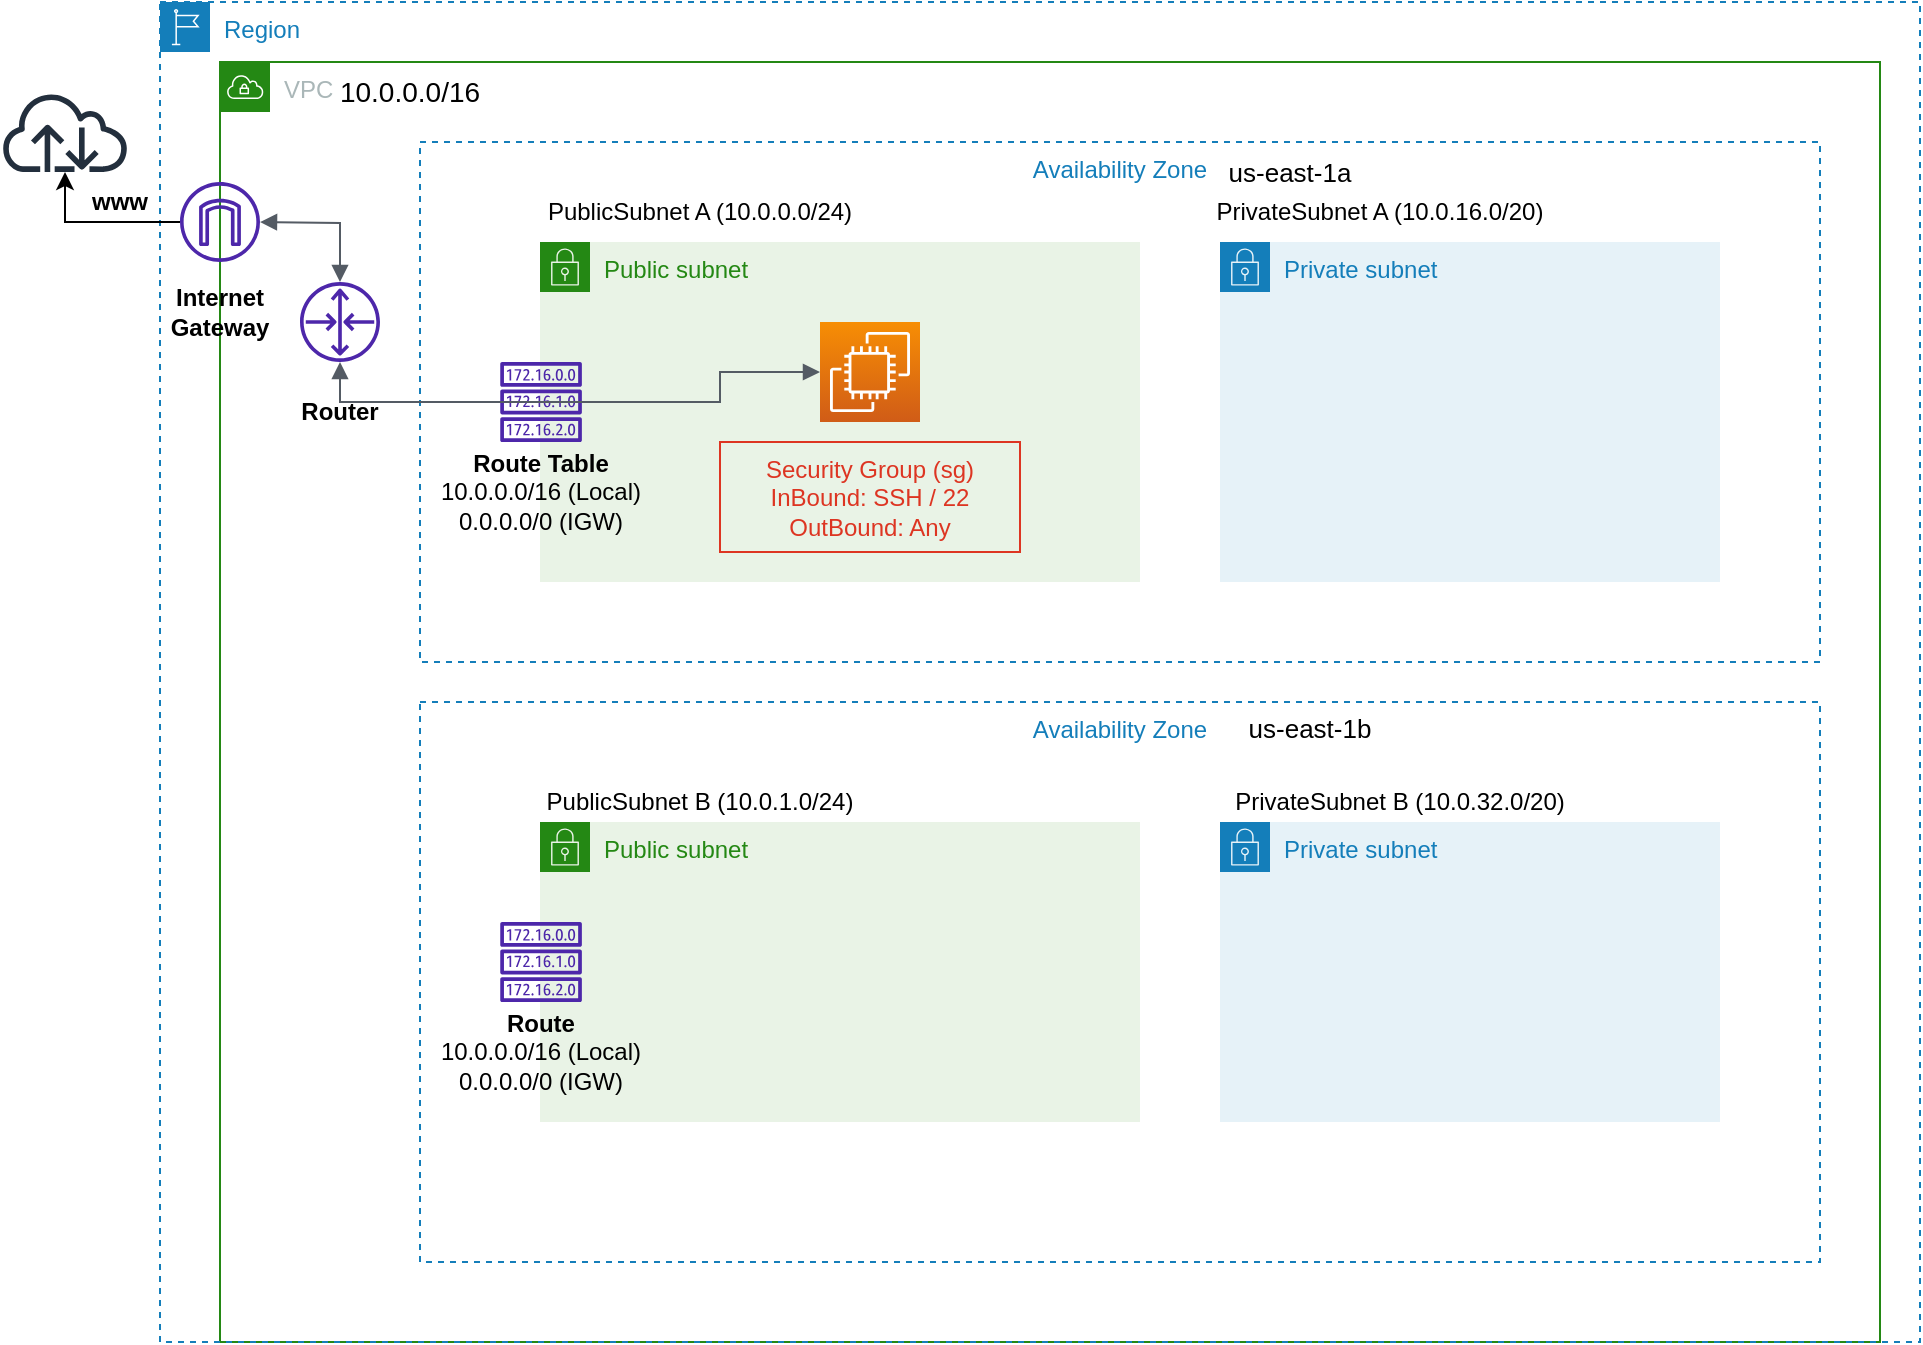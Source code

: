 <mxfile version="21.5.0" type="github">
  <diagram name="Page-1" id="zBmTkW6W722hAUOu55qT">
    <mxGraphModel dx="989" dy="527" grid="1" gridSize="10" guides="1" tooltips="1" connect="1" arrows="1" fold="1" page="1" pageScale="1" pageWidth="1100" pageHeight="850" math="0" shadow="0">
      <root>
        <mxCell id="0" />
        <mxCell id="1" parent="0" />
        <mxCell id="9w1iLTEP6peu0ojQrx6c-1" value="VPC" style="points=[[0,0],[0.25,0],[0.5,0],[0.75,0],[1,0],[1,0.25],[1,0.5],[1,0.75],[1,1],[0.75,1],[0.5,1],[0.25,1],[0,1],[0,0.75],[0,0.5],[0,0.25]];outlineConnect=0;gradientColor=none;html=1;whiteSpace=wrap;fontSize=12;fontStyle=0;container=1;pointerEvents=0;collapsible=0;recursiveResize=0;shape=mxgraph.aws4.group;grIcon=mxgraph.aws4.group_vpc;strokeColor=#248814;fillColor=none;verticalAlign=top;align=left;spacingLeft=30;fontColor=#AAB7B8;dashed=0;" vertex="1" parent="1">
          <mxGeometry x="250" y="105" width="830" height="640" as="geometry" />
        </mxCell>
        <mxCell id="9w1iLTEP6peu0ojQrx6c-2" value="Availability Zone" style="fillColor=none;strokeColor=#147EBA;dashed=1;verticalAlign=top;fontStyle=0;fontColor=#147EBA;whiteSpace=wrap;html=1;" vertex="1" parent="9w1iLTEP6peu0ojQrx6c-1">
          <mxGeometry x="100" y="40" width="700" height="260" as="geometry" />
        </mxCell>
        <mxCell id="9w1iLTEP6peu0ojQrx6c-3" value="Availability Zone" style="fillColor=none;strokeColor=#147EBA;dashed=1;verticalAlign=top;fontStyle=0;fontColor=#147EBA;whiteSpace=wrap;html=1;" vertex="1" parent="9w1iLTEP6peu0ojQrx6c-1">
          <mxGeometry x="100" y="320" width="700" height="280" as="geometry" />
        </mxCell>
        <mxCell id="9w1iLTEP6peu0ojQrx6c-15" value="&lt;font style=&quot;font-size: 13px;&quot;&gt;us-east-1a&lt;/font&gt;" style="text;html=1;strokeColor=none;fillColor=none;align=center;verticalAlign=middle;whiteSpace=wrap;rounded=0;" vertex="1" parent="9w1iLTEP6peu0ojQrx6c-1">
          <mxGeometry x="490" y="40" width="90" height="30" as="geometry" />
        </mxCell>
        <mxCell id="9w1iLTEP6peu0ojQrx6c-16" value="&lt;font style=&quot;font-size: 13px;&quot;&gt;us-east-1b&lt;/font&gt;" style="text;html=1;strokeColor=none;fillColor=none;align=center;verticalAlign=middle;whiteSpace=wrap;rounded=0;" vertex="1" parent="9w1iLTEP6peu0ojQrx6c-1">
          <mxGeometry x="500" y="315" width="90" height="35" as="geometry" />
        </mxCell>
        <UserObject label="PublicSubnet A (10.0.0.0/24)" link="data:image/png;base64,iVBORw0KGgoAAAANSUhEUgAAAAkAAAAJAQMAAADaX5RTAAAABlBMVEV7mr3///+wksspAAAAAnRSTlP/AOW3MEoAAAAdSURBVAgdY9jXwCDDwNDRwHCwgeExmASygSL7GgB12QiqNHZZIwAAAABJRU5ErkJggg==" id="9w1iLTEP6peu0ojQrx6c-17">
          <mxCell style="text;html=1;strokeColor=none;fillColor=none;align=center;verticalAlign=middle;whiteSpace=wrap;rounded=0;" vertex="1" parent="9w1iLTEP6peu0ojQrx6c-1">
            <mxGeometry x="150" y="60" width="180" height="30" as="geometry" />
          </mxCell>
        </UserObject>
        <mxCell id="9w1iLTEP6peu0ojQrx6c-8" value="Region" style="points=[[0,0],[0.25,0],[0.5,0],[0.75,0],[1,0],[1,0.25],[1,0.5],[1,0.75],[1,1],[0.75,1],[0.5,1],[0.25,1],[0,1],[0,0.75],[0,0.5],[0,0.25]];outlineConnect=0;gradientColor=none;html=1;whiteSpace=wrap;fontSize=12;fontStyle=0;container=1;pointerEvents=0;collapsible=0;recursiveResize=0;shape=mxgraph.aws4.group;grIcon=mxgraph.aws4.group_region;strokeColor=#147EBA;fillColor=none;verticalAlign=top;align=left;spacingLeft=30;fontColor=#147EBA;dashed=1;" vertex="1" parent="9w1iLTEP6peu0ojQrx6c-1">
          <mxGeometry x="-30" y="-30" width="880" height="670" as="geometry" />
        </mxCell>
        <mxCell id="9w1iLTEP6peu0ojQrx6c-4" value="Public subnet" style="points=[[0,0],[0.25,0],[0.5,0],[0.75,0],[1,0],[1,0.25],[1,0.5],[1,0.75],[1,1],[0.75,1],[0.5,1],[0.25,1],[0,1],[0,0.75],[0,0.5],[0,0.25]];outlineConnect=0;gradientColor=none;html=1;whiteSpace=wrap;fontSize=12;fontStyle=0;container=1;pointerEvents=0;collapsible=0;recursiveResize=0;shape=mxgraph.aws4.group;grIcon=mxgraph.aws4.group_security_group;grStroke=0;strokeColor=#248814;fillColor=#E9F3E6;verticalAlign=top;align=left;spacingLeft=30;fontColor=#248814;dashed=0;" vertex="1" parent="9w1iLTEP6peu0ojQrx6c-8">
          <mxGeometry x="190" y="120" width="300" height="170" as="geometry" />
        </mxCell>
        <mxCell id="9w1iLTEP6peu0ojQrx6c-29" value="" style="sketch=0;points=[[0,0,0],[0.25,0,0],[0.5,0,0],[0.75,0,0],[1,0,0],[0,1,0],[0.25,1,0],[0.5,1,0],[0.75,1,0],[1,1,0],[0,0.25,0],[0,0.5,0],[0,0.75,0],[1,0.25,0],[1,0.5,0],[1,0.75,0]];outlineConnect=0;fontColor=#232F3E;gradientColor=#F78E04;gradientDirection=north;fillColor=#D05C17;strokeColor=#ffffff;dashed=0;verticalLabelPosition=bottom;verticalAlign=top;align=center;html=1;fontSize=12;fontStyle=0;aspect=fixed;shape=mxgraph.aws4.resourceIcon;resIcon=mxgraph.aws4.ec2;" vertex="1" parent="9w1iLTEP6peu0ojQrx6c-4">
          <mxGeometry x="140" y="40" width="50" height="50" as="geometry" />
        </mxCell>
        <mxCell id="9w1iLTEP6peu0ojQrx6c-13" value="&lt;font style=&quot;font-size: 14px;&quot;&gt;10.0.0.0/16&lt;/font&gt;" style="text;html=1;strokeColor=none;fillColor=none;align=center;verticalAlign=middle;whiteSpace=wrap;rounded=0;" vertex="1" parent="9w1iLTEP6peu0ojQrx6c-8">
          <mxGeometry x="80" y="30" width="90" height="30" as="geometry" />
        </mxCell>
        <mxCell id="9w1iLTEP6peu0ojQrx6c-6" value="Private subnet" style="points=[[0,0],[0.25,0],[0.5,0],[0.75,0],[1,0],[1,0.25],[1,0.5],[1,0.75],[1,1],[0.75,1],[0.5,1],[0.25,1],[0,1],[0,0.75],[0,0.5],[0,0.25]];outlineConnect=0;gradientColor=none;html=1;whiteSpace=wrap;fontSize=12;fontStyle=0;container=1;pointerEvents=0;collapsible=0;recursiveResize=0;shape=mxgraph.aws4.group;grIcon=mxgraph.aws4.group_security_group;grStroke=0;strokeColor=#147EBA;fillColor=#E6F2F8;verticalAlign=top;align=left;spacingLeft=30;fontColor=#147EBA;dashed=0;" vertex="1" parent="9w1iLTEP6peu0ojQrx6c-8">
          <mxGeometry x="530" y="120" width="250" height="170" as="geometry" />
        </mxCell>
        <mxCell id="9w1iLTEP6peu0ojQrx6c-5" value="Public subnet" style="points=[[0,0],[0.25,0],[0.5,0],[0.75,0],[1,0],[1,0.25],[1,0.5],[1,0.75],[1,1],[0.75,1],[0.5,1],[0.25,1],[0,1],[0,0.75],[0,0.5],[0,0.25]];outlineConnect=0;gradientColor=none;html=1;whiteSpace=wrap;fontSize=12;fontStyle=0;container=1;pointerEvents=0;collapsible=0;recursiveResize=0;shape=mxgraph.aws4.group;grIcon=mxgraph.aws4.group_security_group;grStroke=0;strokeColor=#248814;fillColor=#E9F3E6;verticalAlign=top;align=left;spacingLeft=30;fontColor=#248814;dashed=0;" vertex="1" parent="9w1iLTEP6peu0ojQrx6c-8">
          <mxGeometry x="190" y="410" width="300" height="150" as="geometry" />
        </mxCell>
        <mxCell id="9w1iLTEP6peu0ojQrx6c-26" value="" style="sketch=0;outlineConnect=0;fontColor=#232F3E;gradientColor=none;fillColor=#4D27AA;strokeColor=none;dashed=0;verticalLabelPosition=bottom;verticalAlign=top;align=center;html=1;fontSize=12;fontStyle=0;aspect=fixed;pointerEvents=1;shape=mxgraph.aws4.route_table;" vertex="1" parent="9w1iLTEP6peu0ojQrx6c-5">
          <mxGeometry x="-20" y="50" width="41.06" height="40" as="geometry" />
        </mxCell>
        <mxCell id="9w1iLTEP6peu0ojQrx6c-7" value="Private subnet" style="points=[[0,0],[0.25,0],[0.5,0],[0.75,0],[1,0],[1,0.25],[1,0.5],[1,0.75],[1,1],[0.75,1],[0.5,1],[0.25,1],[0,1],[0,0.75],[0,0.5],[0,0.25]];outlineConnect=0;gradientColor=none;html=1;whiteSpace=wrap;fontSize=12;fontStyle=0;container=1;pointerEvents=0;collapsible=0;recursiveResize=0;shape=mxgraph.aws4.group;grIcon=mxgraph.aws4.group_security_group;grStroke=0;strokeColor=#147EBA;fillColor=#E6F2F8;verticalAlign=top;align=left;spacingLeft=30;fontColor=#147EBA;dashed=0;" vertex="1" parent="9w1iLTEP6peu0ojQrx6c-8">
          <mxGeometry x="530" y="410" width="250" height="150" as="geometry" />
        </mxCell>
        <mxCell id="9w1iLTEP6peu0ojQrx6c-22" value="" style="sketch=0;outlineConnect=0;fontColor=#232F3E;gradientColor=none;fillColor=#4D27AA;strokeColor=none;dashed=0;verticalLabelPosition=bottom;verticalAlign=top;align=center;html=1;fontSize=12;fontStyle=0;aspect=fixed;pointerEvents=1;shape=mxgraph.aws4.router;" vertex="1" parent="9w1iLTEP6peu0ojQrx6c-8">
          <mxGeometry x="70" y="140" width="40" height="40" as="geometry" />
        </mxCell>
        <mxCell id="9w1iLTEP6peu0ojQrx6c-23" value="" style="sketch=0;outlineConnect=0;fontColor=#232F3E;gradientColor=none;fillColor=#4D27AA;strokeColor=none;dashed=0;verticalLabelPosition=bottom;verticalAlign=top;align=center;html=1;fontSize=12;fontStyle=0;aspect=fixed;pointerEvents=1;shape=mxgraph.aws4.internet_gateway;" vertex="1" parent="9w1iLTEP6peu0ojQrx6c-8">
          <mxGeometry x="10" y="90" width="40" height="40" as="geometry" />
        </mxCell>
        <mxCell id="9w1iLTEP6peu0ojQrx6c-21" value="" style="sketch=0;outlineConnect=0;fontColor=#232F3E;gradientColor=none;fillColor=#4D27AA;strokeColor=none;dashed=0;verticalLabelPosition=bottom;verticalAlign=top;align=center;html=1;fontSize=12;fontStyle=0;aspect=fixed;pointerEvents=1;shape=mxgraph.aws4.route_table;" vertex="1" parent="9w1iLTEP6peu0ojQrx6c-8">
          <mxGeometry x="170" y="180" width="41.06" height="40" as="geometry" />
        </mxCell>
        <mxCell id="9w1iLTEP6peu0ojQrx6c-30" value="" style="edgeStyle=orthogonalEdgeStyle;html=1;endArrow=block;elbow=vertical;startArrow=block;startFill=1;endFill=1;strokeColor=#545B64;rounded=0;entryX=0;entryY=0.5;entryDx=0;entryDy=0;entryPerimeter=0;" edge="1" parent="9w1iLTEP6peu0ojQrx6c-8" source="9w1iLTEP6peu0ojQrx6c-22" target="9w1iLTEP6peu0ojQrx6c-29">
          <mxGeometry width="100" relative="1" as="geometry">
            <mxPoint x="220" y="184.66" as="sourcePoint" />
            <mxPoint x="320" y="184.66" as="targetPoint" />
            <Array as="points">
              <mxPoint x="90" y="200" />
              <mxPoint x="280" y="200" />
              <mxPoint x="280" y="185" />
            </Array>
          </mxGeometry>
        </mxCell>
        <mxCell id="9w1iLTEP6peu0ojQrx6c-32" value="" style="edgeStyle=orthogonalEdgeStyle;html=1;endArrow=block;elbow=vertical;startArrow=block;startFill=1;endFill=1;strokeColor=#545B64;rounded=0;" edge="1" parent="9w1iLTEP6peu0ojQrx6c-8" target="9w1iLTEP6peu0ojQrx6c-22">
          <mxGeometry width="100" relative="1" as="geometry">
            <mxPoint x="50" y="110" as="sourcePoint" />
            <mxPoint x="150" y="110" as="targetPoint" />
          </mxGeometry>
        </mxCell>
        <mxCell id="9w1iLTEP6peu0ojQrx6c-35" value="&lt;b&gt;Internet&lt;br&gt;Gateway&lt;/b&gt;" style="text;html=1;strokeColor=none;fillColor=none;align=center;verticalAlign=middle;whiteSpace=wrap;rounded=0;" vertex="1" parent="9w1iLTEP6peu0ojQrx6c-8">
          <mxGeometry y="140" width="60" height="30" as="geometry" />
        </mxCell>
        <mxCell id="9w1iLTEP6peu0ojQrx6c-37" value="&lt;b&gt;Router&lt;/b&gt;" style="text;html=1;strokeColor=none;fillColor=none;align=center;verticalAlign=middle;whiteSpace=wrap;rounded=0;" vertex="1" parent="9w1iLTEP6peu0ojQrx6c-8">
          <mxGeometry x="60" y="190" width="60" height="30" as="geometry" />
        </mxCell>
        <UserObject label="PublicSubnet B (10.0.1.0/24)" link="data:image/png;base64,iVBORw0KGgoAAAANSUhEUgAAAAkAAAAJAQMAAADaX5RTAAAABlBMVEV7mr3///+wksspAAAAAnRSTlP/AOW3MEoAAAAdSURBVAgdY9jXwCDDwNDRwHCwgeExmASygSL7GgB12QiqNHZZIwAAAABJRU5ErkJggg==" id="9w1iLTEP6peu0ojQrx6c-18">
          <mxCell style="text;html=1;strokeColor=none;fillColor=none;align=center;verticalAlign=middle;whiteSpace=wrap;rounded=0;" vertex="1" parent="9w1iLTEP6peu0ojQrx6c-1">
            <mxGeometry x="130" y="340" width="220" height="60" as="geometry" />
          </mxCell>
        </UserObject>
        <UserObject label="PrivateSubnet A (10.0.16.0/20)" link="data:image/png;base64,iVBORw0KGgoAAAANSUhEUgAAAAkAAAAJAQMAAADaX5RTAAAABlBMVEV7mr3///+wksspAAAAAnRSTlP/AOW3MEoAAAAdSURBVAgdY9jXwCDDwNDRwHCwgeExmASygSL7GgB12QiqNHZZIwAAAABJRU5ErkJggg==" id="9w1iLTEP6peu0ojQrx6c-19">
          <mxCell style="text;html=1;strokeColor=none;fillColor=none;align=center;verticalAlign=middle;whiteSpace=wrap;rounded=0;" vertex="1" parent="9w1iLTEP6peu0ojQrx6c-1">
            <mxGeometry x="490" y="60" width="180" height="30" as="geometry" />
          </mxCell>
        </UserObject>
        <UserObject label="PrivateSubnet B (10.0.32.0/20)" link="data:image/png;base64,iVBORw0KGgoAAAANSUhEUgAAAAkAAAAJAQMAAADaX5RTAAAABlBMVEV7mr3///+wksspAAAAAnRSTlP/AOW3MEoAAAAdSURBVAgdY9jXwCDDwNDRwHCwgeExmASygSL7GgB12QiqNHZZIwAAAABJRU5ErkJggg==" id="9w1iLTEP6peu0ojQrx6c-20">
          <mxCell style="text;html=1;strokeColor=none;fillColor=none;align=center;verticalAlign=middle;whiteSpace=wrap;rounded=0;" vertex="1" parent="9w1iLTEP6peu0ojQrx6c-1">
            <mxGeometry x="500" y="355" width="180" height="30" as="geometry" />
          </mxCell>
        </UserObject>
        <mxCell id="9w1iLTEP6peu0ojQrx6c-27" value="&lt;b&gt;Route Table&lt;/b&gt;&lt;br&gt;10.0.0.0/16 (Local)&lt;br&gt;0.0.0.0/0 (IGW)" style="text;html=1;strokeColor=none;fillColor=none;align=center;verticalAlign=middle;whiteSpace=wrap;rounded=0;" vertex="1" parent="9w1iLTEP6peu0ojQrx6c-1">
          <mxGeometry x="105.79" y="190" width="109.47" height="50" as="geometry" />
        </mxCell>
        <mxCell id="9w1iLTEP6peu0ojQrx6c-28" value="&lt;b&gt;Route&lt;/b&gt;&lt;br&gt;10.0.0.0/16 (Local)&lt;br&gt;0.0.0.0/0 (IGW)" style="text;html=1;strokeColor=none;fillColor=none;align=center;verticalAlign=middle;whiteSpace=wrap;rounded=0;" vertex="1" parent="9w1iLTEP6peu0ojQrx6c-1">
          <mxGeometry x="105.79" y="470" width="109.47" height="50" as="geometry" />
        </mxCell>
        <mxCell id="9w1iLTEP6peu0ojQrx6c-25" value="Security Group (sg)&lt;br&gt;InBound: SSH / 22&lt;br&gt;OutBound: Any" style="fillColor=none;strokeColor=#DD3522;verticalAlign=top;fontStyle=0;fontColor=#DD3522;whiteSpace=wrap;html=1;" vertex="1" parent="9w1iLTEP6peu0ojQrx6c-1">
          <mxGeometry x="250" y="190" width="150" height="55" as="geometry" />
        </mxCell>
        <mxCell id="9w1iLTEP6peu0ojQrx6c-24" value="" style="sketch=0;outlineConnect=0;fontColor=#232F3E;gradientColor=none;fillColor=#232F3D;strokeColor=none;dashed=0;verticalLabelPosition=bottom;verticalAlign=top;align=center;html=1;fontSize=12;fontStyle=0;aspect=fixed;pointerEvents=1;shape=mxgraph.aws4.internet;" vertex="1" parent="1">
          <mxGeometry x="140" y="120" width="65" height="40" as="geometry" />
        </mxCell>
        <mxCell id="9w1iLTEP6peu0ojQrx6c-34" style="edgeStyle=orthogonalEdgeStyle;rounded=0;orthogonalLoop=1;jettySize=auto;html=1;" edge="1" parent="1" source="9w1iLTEP6peu0ojQrx6c-23" target="9w1iLTEP6peu0ojQrx6c-24">
          <mxGeometry relative="1" as="geometry" />
        </mxCell>
        <mxCell id="9w1iLTEP6peu0ojQrx6c-36" value="&lt;b&gt;www&lt;/b&gt;" style="text;html=1;strokeColor=none;fillColor=none;align=center;verticalAlign=middle;whiteSpace=wrap;rounded=0;" vertex="1" parent="1">
          <mxGeometry x="170" y="160" width="60" height="30" as="geometry" />
        </mxCell>
      </root>
    </mxGraphModel>
  </diagram>
</mxfile>
